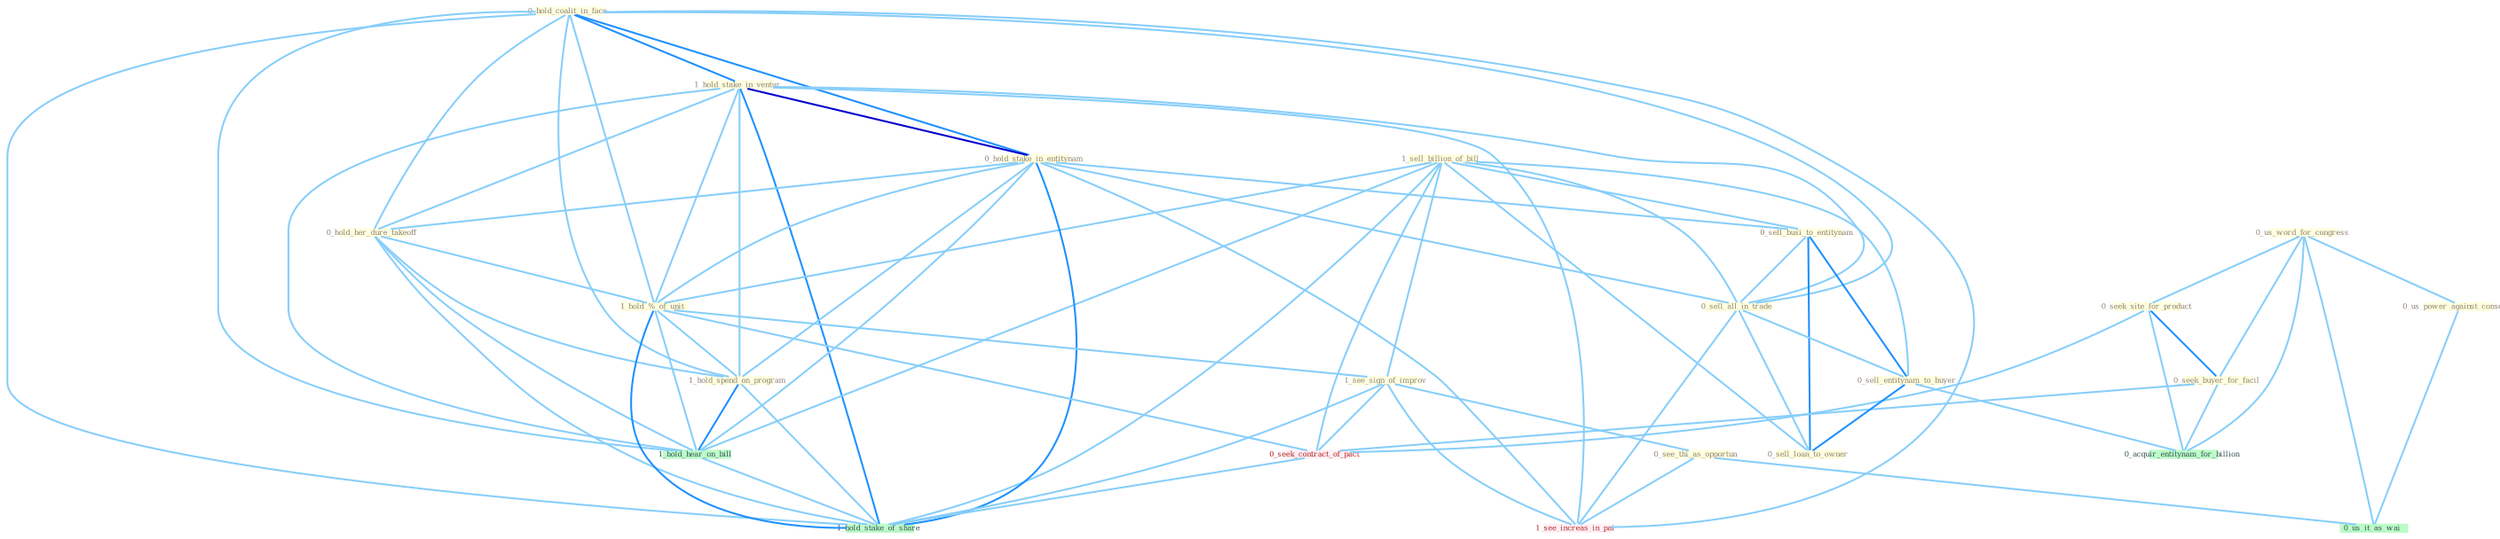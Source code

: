 Graph G{ 
    node
    [shape=polygon,style=filled,width=.5,height=.06,color="#BDFCC9",fixedsize=true,fontsize=4,
    fontcolor="#2f4f4f"];
    {node
    [color="#ffffe0", fontcolor="#8b7d6b"] "0_us_word_for_congress " "0_hold_coalit_in_face " "1_hold_stake_in_ventur " "1_sell_billion_of_bill " "0_hold_stake_in_entitynam " "0_seek_site_for_product " "0_hold_her_dure_takeoff " "1_hold_%_of_unit " "1_see_sign_of_improv " "0_sell_busi_to_entitynam " "0_us_power_against_conserv " "1_hold_spend_on_program " "0_seek_buyer_for_facil " "0_see_thi_as_opportun " "0_sell_all_in_trade " "0_sell_entitynam_to_buyer " "0_sell_loan_to_owner "}
{node [color="#fff0f5", fontcolor="#b22222"] "0_seek_contract_of_pact " "1_see_increas_in_pai "}
edge [color="#B0E2FF"];

	"0_us_word_for_congress " -- "0_seek_site_for_product " [w="1", color="#87cefa" ];
	"0_us_word_for_congress " -- "0_us_power_against_conserv " [w="1", color="#87cefa" ];
	"0_us_word_for_congress " -- "0_seek_buyer_for_facil " [w="1", color="#87cefa" ];
	"0_us_word_for_congress " -- "0_us_it_as_wai " [w="1", color="#87cefa" ];
	"0_us_word_for_congress " -- "0_acquir_entitynam_for_billion " [w="1", color="#87cefa" ];
	"0_hold_coalit_in_face " -- "1_hold_stake_in_ventur " [w="2", color="#1e90ff" , len=0.8];
	"0_hold_coalit_in_face " -- "0_hold_stake_in_entitynam " [w="2", color="#1e90ff" , len=0.8];
	"0_hold_coalit_in_face " -- "0_hold_her_dure_takeoff " [w="1", color="#87cefa" ];
	"0_hold_coalit_in_face " -- "1_hold_%_of_unit " [w="1", color="#87cefa" ];
	"0_hold_coalit_in_face " -- "1_hold_spend_on_program " [w="1", color="#87cefa" ];
	"0_hold_coalit_in_face " -- "0_sell_all_in_trade " [w="1", color="#87cefa" ];
	"0_hold_coalit_in_face " -- "1_see_increas_in_pai " [w="1", color="#87cefa" ];
	"0_hold_coalit_in_face " -- "1_hold_hear_on_bill " [w="1", color="#87cefa" ];
	"0_hold_coalit_in_face " -- "1_hold_stake_of_share " [w="1", color="#87cefa" ];
	"1_hold_stake_in_ventur " -- "0_hold_stake_in_entitynam " [w="3", color="#0000cd" , len=0.6];
	"1_hold_stake_in_ventur " -- "0_hold_her_dure_takeoff " [w="1", color="#87cefa" ];
	"1_hold_stake_in_ventur " -- "1_hold_%_of_unit " [w="1", color="#87cefa" ];
	"1_hold_stake_in_ventur " -- "1_hold_spend_on_program " [w="1", color="#87cefa" ];
	"1_hold_stake_in_ventur " -- "0_sell_all_in_trade " [w="1", color="#87cefa" ];
	"1_hold_stake_in_ventur " -- "1_see_increas_in_pai " [w="1", color="#87cefa" ];
	"1_hold_stake_in_ventur " -- "1_hold_hear_on_bill " [w="1", color="#87cefa" ];
	"1_hold_stake_in_ventur " -- "1_hold_stake_of_share " [w="2", color="#1e90ff" , len=0.8];
	"1_sell_billion_of_bill " -- "1_hold_%_of_unit " [w="1", color="#87cefa" ];
	"1_sell_billion_of_bill " -- "1_see_sign_of_improv " [w="1", color="#87cefa" ];
	"1_sell_billion_of_bill " -- "0_sell_busi_to_entitynam " [w="1", color="#87cefa" ];
	"1_sell_billion_of_bill " -- "0_sell_all_in_trade " [w="1", color="#87cefa" ];
	"1_sell_billion_of_bill " -- "0_sell_entitynam_to_buyer " [w="1", color="#87cefa" ];
	"1_sell_billion_of_bill " -- "0_sell_loan_to_owner " [w="1", color="#87cefa" ];
	"1_sell_billion_of_bill " -- "0_seek_contract_of_pact " [w="1", color="#87cefa" ];
	"1_sell_billion_of_bill " -- "1_hold_hear_on_bill " [w="1", color="#87cefa" ];
	"1_sell_billion_of_bill " -- "1_hold_stake_of_share " [w="1", color="#87cefa" ];
	"0_hold_stake_in_entitynam " -- "0_hold_her_dure_takeoff " [w="1", color="#87cefa" ];
	"0_hold_stake_in_entitynam " -- "1_hold_%_of_unit " [w="1", color="#87cefa" ];
	"0_hold_stake_in_entitynam " -- "0_sell_busi_to_entitynam " [w="1", color="#87cefa" ];
	"0_hold_stake_in_entitynam " -- "1_hold_spend_on_program " [w="1", color="#87cefa" ];
	"0_hold_stake_in_entitynam " -- "0_sell_all_in_trade " [w="1", color="#87cefa" ];
	"0_hold_stake_in_entitynam " -- "1_see_increas_in_pai " [w="1", color="#87cefa" ];
	"0_hold_stake_in_entitynam " -- "1_hold_hear_on_bill " [w="1", color="#87cefa" ];
	"0_hold_stake_in_entitynam " -- "1_hold_stake_of_share " [w="2", color="#1e90ff" , len=0.8];
	"0_seek_site_for_product " -- "0_seek_buyer_for_facil " [w="2", color="#1e90ff" , len=0.8];
	"0_seek_site_for_product " -- "0_seek_contract_of_pact " [w="1", color="#87cefa" ];
	"0_seek_site_for_product " -- "0_acquir_entitynam_for_billion " [w="1", color="#87cefa" ];
	"0_hold_her_dure_takeoff " -- "1_hold_%_of_unit " [w="1", color="#87cefa" ];
	"0_hold_her_dure_takeoff " -- "1_hold_spend_on_program " [w="1", color="#87cefa" ];
	"0_hold_her_dure_takeoff " -- "1_hold_hear_on_bill " [w="1", color="#87cefa" ];
	"0_hold_her_dure_takeoff " -- "1_hold_stake_of_share " [w="1", color="#87cefa" ];
	"1_hold_%_of_unit " -- "1_see_sign_of_improv " [w="1", color="#87cefa" ];
	"1_hold_%_of_unit " -- "1_hold_spend_on_program " [w="1", color="#87cefa" ];
	"1_hold_%_of_unit " -- "0_seek_contract_of_pact " [w="1", color="#87cefa" ];
	"1_hold_%_of_unit " -- "1_hold_hear_on_bill " [w="1", color="#87cefa" ];
	"1_hold_%_of_unit " -- "1_hold_stake_of_share " [w="2", color="#1e90ff" , len=0.8];
	"1_see_sign_of_improv " -- "0_see_thi_as_opportun " [w="1", color="#87cefa" ];
	"1_see_sign_of_improv " -- "0_seek_contract_of_pact " [w="1", color="#87cefa" ];
	"1_see_sign_of_improv " -- "1_see_increas_in_pai " [w="1", color="#87cefa" ];
	"1_see_sign_of_improv " -- "1_hold_stake_of_share " [w="1", color="#87cefa" ];
	"0_sell_busi_to_entitynam " -- "0_sell_all_in_trade " [w="1", color="#87cefa" ];
	"0_sell_busi_to_entitynam " -- "0_sell_entitynam_to_buyer " [w="2", color="#1e90ff" , len=0.8];
	"0_sell_busi_to_entitynam " -- "0_sell_loan_to_owner " [w="2", color="#1e90ff" , len=0.8];
	"0_us_power_against_conserv " -- "0_us_it_as_wai " [w="1", color="#87cefa" ];
	"1_hold_spend_on_program " -- "1_hold_hear_on_bill " [w="2", color="#1e90ff" , len=0.8];
	"1_hold_spend_on_program " -- "1_hold_stake_of_share " [w="1", color="#87cefa" ];
	"0_seek_buyer_for_facil " -- "0_seek_contract_of_pact " [w="1", color="#87cefa" ];
	"0_seek_buyer_for_facil " -- "0_acquir_entitynam_for_billion " [w="1", color="#87cefa" ];
	"0_see_thi_as_opportun " -- "0_us_it_as_wai " [w="1", color="#87cefa" ];
	"0_see_thi_as_opportun " -- "1_see_increas_in_pai " [w="1", color="#87cefa" ];
	"0_sell_all_in_trade " -- "0_sell_entitynam_to_buyer " [w="1", color="#87cefa" ];
	"0_sell_all_in_trade " -- "0_sell_loan_to_owner " [w="1", color="#87cefa" ];
	"0_sell_all_in_trade " -- "1_see_increas_in_pai " [w="1", color="#87cefa" ];
	"0_sell_entitynam_to_buyer " -- "0_sell_loan_to_owner " [w="2", color="#1e90ff" , len=0.8];
	"0_sell_entitynam_to_buyer " -- "0_acquir_entitynam_for_billion " [w="1", color="#87cefa" ];
	"0_seek_contract_of_pact " -- "1_hold_stake_of_share " [w="1", color="#87cefa" ];
	"1_hold_hear_on_bill " -- "1_hold_stake_of_share " [w="1", color="#87cefa" ];
}